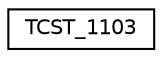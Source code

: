 digraph "Graphical Class Hierarchy"
{
  edge [fontname="Helvetica",fontsize="10",labelfontname="Helvetica",labelfontsize="10"];
  node [fontname="Helvetica",fontsize="10",shape=record];
  rankdir="LR";
  Node0 [label="TCST_1103",height=0.2,width=0.4,color="black", fillcolor="white", style="filled",URL="$classTCST__1103.html",tooltip="A class for the TCST 1103 (revolution) sensor. "];
}
